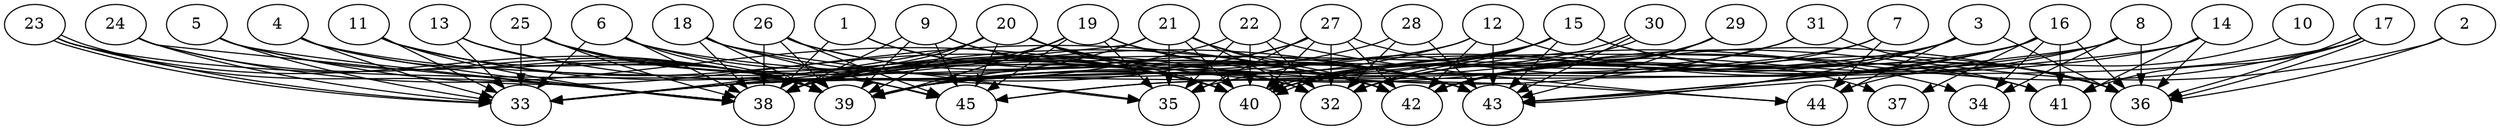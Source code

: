 // DAG automatically generated by daggen at Thu Oct  3 14:07:25 2019
// ./daggen --dot -n 45 --ccr 0.3 --fat 0.9 --regular 0.9 --density 0.7 --mindata 5242880 --maxdata 52428800 
digraph G {
  1 [size="146688000", alpha="0.04", expect_size="44006400"] 
  1 -> 38 [size ="44006400"]
  1 -> 40 [size ="44006400"]
  1 -> 42 [size ="44006400"]
  2 [size="61003093", alpha="0.03", expect_size="18300928"] 
  2 -> 36 [size ="18300928"]
  2 -> 42 [size ="18300928"]
  3 [size="127453867", alpha="0.14", expect_size="38236160"] 
  3 -> 36 [size ="38236160"]
  3 -> 39 [size ="38236160"]
  3 -> 40 [size ="38236160"]
  3 -> 42 [size ="38236160"]
  3 -> 43 [size ="38236160"]
  3 -> 44 [size ="38236160"]
  4 [size="170810027", alpha="0.07", expect_size="51243008"] 
  4 -> 33 [size ="51243008"]
  4 -> 38 [size ="51243008"]
  4 -> 39 [size ="51243008"]
  4 -> 41 [size ="51243008"]
  5 [size="84776960", alpha="0.03", expect_size="25433088"] 
  5 -> 33 [size ="25433088"]
  5 -> 38 [size ="25433088"]
  5 -> 39 [size ="25433088"]
  5 -> 42 [size ="25433088"]
  6 [size="164382720", alpha="0.18", expect_size="49314816"] 
  6 -> 33 [size ="49314816"]
  6 -> 38 [size ="49314816"]
  6 -> 39 [size ="49314816"]
  6 -> 40 [size ="49314816"]
  6 -> 44 [size ="49314816"]
  7 [size="135604907", alpha="0.19", expect_size="40681472"] 
  7 -> 42 [size ="40681472"]
  7 -> 44 [size ="40681472"]
  7 -> 45 [size ="40681472"]
  8 [size="113489920", alpha="0.13", expect_size="34046976"] 
  8 -> 34 [size ="34046976"]
  8 -> 36 [size ="34046976"]
  8 -> 42 [size ="34046976"]
  8 -> 43 [size ="34046976"]
  8 -> 45 [size ="34046976"]
  9 [size="134710613", alpha="0.09", expect_size="40413184"] 
  9 -> 38 [size ="40413184"]
  9 -> 39 [size ="40413184"]
  9 -> 42 [size ="40413184"]
  9 -> 43 [size ="40413184"]
  9 -> 45 [size ="40413184"]
  10 [size="76148053", alpha="0.03", expect_size="22844416"] 
  10 -> 44 [size ="22844416"]
  11 [size="133515947", alpha="0.08", expect_size="40054784"] 
  11 -> 33 [size ="40054784"]
  11 -> 38 [size ="40054784"]
  11 -> 39 [size ="40054784"]
  11 -> 40 [size ="40054784"]
  11 -> 42 [size ="40054784"]
  12 [size="165635413", alpha="0.19", expect_size="49690624"] 
  12 -> 33 [size ="49690624"]
  12 -> 37 [size ="49690624"]
  12 -> 39 [size ="49690624"]
  12 -> 42 [size ="49690624"]
  12 -> 43 [size ="49690624"]
  13 [size="32645120", alpha="0.08", expect_size="9793536"] 
  13 -> 33 [size ="9793536"]
  13 -> 39 [size ="9793536"]
  13 -> 43 [size ="9793536"]
  14 [size="145070080", alpha="0.07", expect_size="43521024"] 
  14 -> 36 [size ="43521024"]
  14 -> 39 [size ="43521024"]
  14 -> 41 [size ="43521024"]
  14 -> 43 [size ="43521024"]
  15 [size="46073173", alpha="0.02", expect_size="13821952"] 
  15 -> 32 [size ="13821952"]
  15 -> 33 [size ="13821952"]
  15 -> 36 [size ="13821952"]
  15 -> 38 [size ="13821952"]
  15 -> 39 [size ="13821952"]
  15 -> 40 [size ="13821952"]
  15 -> 41 [size ="13821952"]
  15 -> 43 [size ="13821952"]
  16 [size="72034987", alpha="0.15", expect_size="21610496"] 
  16 -> 34 [size ="21610496"]
  16 -> 35 [size ="21610496"]
  16 -> 36 [size ="21610496"]
  16 -> 37 [size ="21610496"]
  16 -> 38 [size ="21610496"]
  16 -> 40 [size ="21610496"]
  16 -> 41 [size ="21610496"]
  16 -> 43 [size ="21610496"]
  17 [size="57852587", alpha="0.13", expect_size="17355776"] 
  17 -> 32 [size ="17355776"]
  17 -> 36 [size ="17355776"]
  17 -> 36 [size ="17355776"]
  17 -> 38 [size ="17355776"]
  17 -> 41 [size ="17355776"]
  18 [size="52551680", alpha="0.17", expect_size="15765504"] 
  18 -> 35 [size ="15765504"]
  18 -> 38 [size ="15765504"]
  18 -> 39 [size ="15765504"]
  18 -> 43 [size ="15765504"]
  18 -> 45 [size ="15765504"]
  19 [size="153146027", alpha="0.16", expect_size="45943808"] 
  19 -> 34 [size ="45943808"]
  19 -> 35 [size ="45943808"]
  19 -> 38 [size ="45943808"]
  19 -> 39 [size ="45943808"]
  19 -> 43 [size ="45943808"]
  19 -> 45 [size ="45943808"]
  20 [size="69021013", alpha="0.10", expect_size="20706304"] 
  20 -> 32 [size ="20706304"]
  20 -> 33 [size ="20706304"]
  20 -> 36 [size ="20706304"]
  20 -> 38 [size ="20706304"]
  20 -> 39 [size ="20706304"]
  20 -> 40 [size ="20706304"]
  20 -> 43 [size ="20706304"]
  20 -> 45 [size ="20706304"]
  21 [size="90152960", alpha="0.01", expect_size="27045888"] 
  21 -> 32 [size ="27045888"]
  21 -> 33 [size ="27045888"]
  21 -> 35 [size ="27045888"]
  21 -> 39 [size ="27045888"]
  21 -> 40 [size ="27045888"]
  21 -> 42 [size ="27045888"]
  21 -> 43 [size ="27045888"]
  22 [size="149691733", alpha="0.18", expect_size="44907520"] 
  22 -> 32 [size ="44907520"]
  22 -> 33 [size ="44907520"]
  22 -> 35 [size ="44907520"]
  22 -> 40 [size ="44907520"]
  22 -> 44 [size ="44907520"]
  23 [size="137990827", alpha="0.08", expect_size="41397248"] 
  23 -> 33 [size ="41397248"]
  23 -> 33 [size ="41397248"]
  23 -> 35 [size ="41397248"]
  23 -> 38 [size ="41397248"]
  23 -> 39 [size ="41397248"]
  24 [size="44069547", alpha="0.18", expect_size="13220864"] 
  24 -> 33 [size ="13220864"]
  24 -> 38 [size ="13220864"]
  24 -> 39 [size ="13220864"]
  24 -> 40 [size ="13220864"]
  25 [size="98160640", alpha="0.17", expect_size="29448192"] 
  25 -> 32 [size ="29448192"]
  25 -> 33 [size ="29448192"]
  25 -> 38 [size ="29448192"]
  25 -> 39 [size ="29448192"]
  25 -> 40 [size ="29448192"]
  25 -> 45 [size ="29448192"]
  26 [size="112667307", alpha="0.14", expect_size="33800192"] 
  26 -> 38 [size ="33800192"]
  26 -> 39 [size ="33800192"]
  26 -> 40 [size ="33800192"]
  26 -> 42 [size ="33800192"]
  26 -> 45 [size ="33800192"]
  27 [size="76134400", alpha="0.06", expect_size="22840320"] 
  27 -> 32 [size ="22840320"]
  27 -> 33 [size ="22840320"]
  27 -> 35 [size ="22840320"]
  27 -> 36 [size ="22840320"]
  27 -> 39 [size ="22840320"]
  27 -> 40 [size ="22840320"]
  27 -> 42 [size ="22840320"]
  28 [size="24511147", alpha="0.10", expect_size="7353344"] 
  28 -> 32 [size ="7353344"]
  28 -> 38 [size ="7353344"]
  28 -> 43 [size ="7353344"]
  29 [size="156774400", alpha="0.10", expect_size="47032320"] 
  29 -> 32 [size ="47032320"]
  29 -> 40 [size ="47032320"]
  29 -> 42 [size ="47032320"]
  29 -> 43 [size ="47032320"]
  30 [size="124361387", alpha="0.16", expect_size="37308416"] 
  30 -> 40 [size ="37308416"]
  30 -> 40 [size ="37308416"]
  30 -> 43 [size ="37308416"]
  31 [size="48568320", alpha="0.18", expect_size="14570496"] 
  31 -> 36 [size ="14570496"]
  31 -> 39 [size ="14570496"]
  31 -> 42 [size ="14570496"]
  32 [size="58610347", alpha="0.18", expect_size="17583104"] 
  33 [size="40727893", alpha="0.01", expect_size="12218368"] 
  34 [size="104901973", alpha="0.19", expect_size="31470592"] 
  35 [size="89893547", alpha="0.01", expect_size="26968064"] 
  36 [size="63010133", alpha="0.10", expect_size="18903040"] 
  37 [size="171158187", alpha="0.05", expect_size="51347456"] 
  38 [size="60610560", alpha="0.03", expect_size="18183168"] 
  39 [size="141957120", alpha="0.19", expect_size="42587136"] 
  40 [size="60569600", alpha="0.02", expect_size="18170880"] 
  41 [size="32413013", alpha="0.13", expect_size="9723904"] 
  42 [size="173523627", alpha="0.02", expect_size="52057088"] 
  43 [size="160204800", alpha="0.06", expect_size="48061440"] 
  44 [size="164915200", alpha="0.13", expect_size="49474560"] 
  45 [size="157965653", alpha="0.11", expect_size="47389696"] 
}
